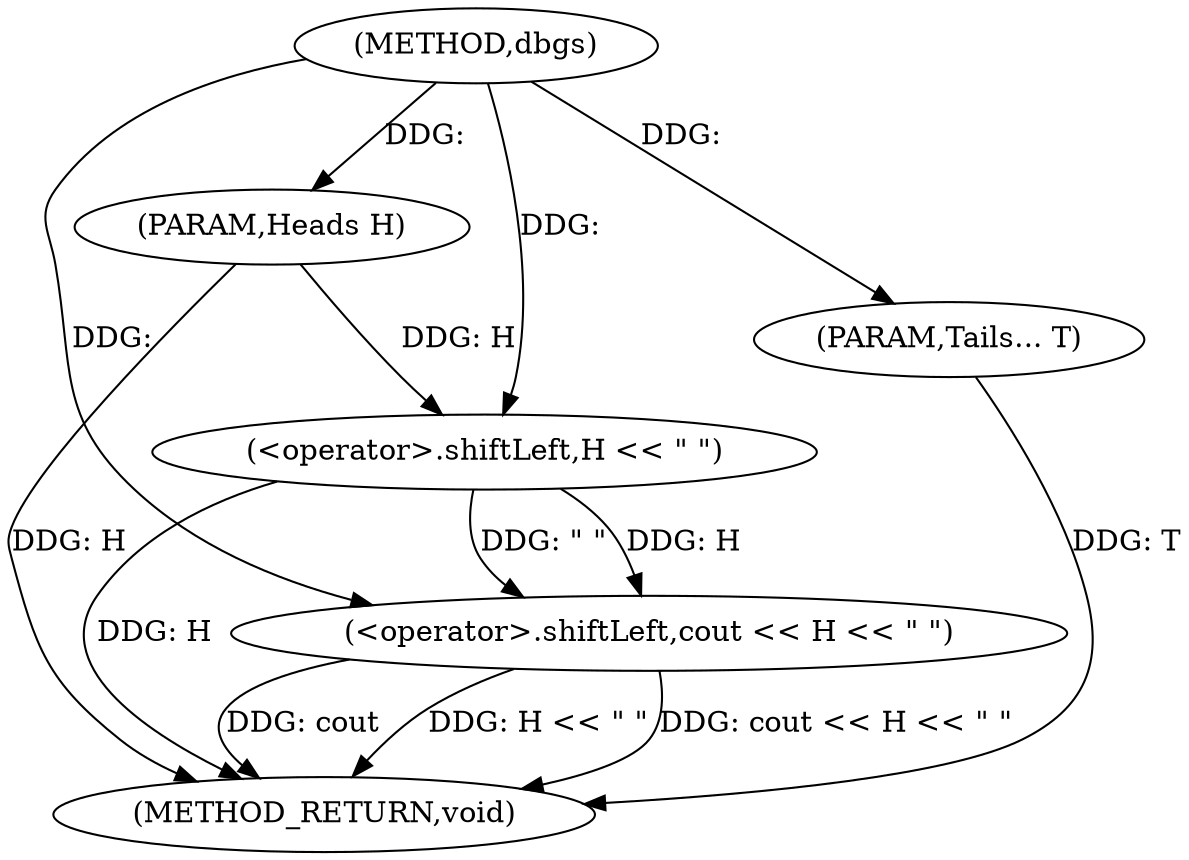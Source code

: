 digraph "dbgs" {  
"1000373" [label = "(METHOD,dbgs)" ]
"1000382" [label = "(METHOD_RETURN,void)" ]
"1000374" [label = "(PARAM,Heads H)" ]
"1000375" [label = "(PARAM,Tails... T)" ]
"1000377" [label = "(<operator>.shiftLeft,cout << H << \" \")" ]
"1000379" [label = "(<operator>.shiftLeft,H << \" \")" ]
  "1000374" -> "1000382"  [ label = "DDG: H"] 
  "1000375" -> "1000382"  [ label = "DDG: T"] 
  "1000379" -> "1000382"  [ label = "DDG: H"] 
  "1000377" -> "1000382"  [ label = "DDG: H << \" \""] 
  "1000377" -> "1000382"  [ label = "DDG: cout << H << \" \""] 
  "1000377" -> "1000382"  [ label = "DDG: cout"] 
  "1000373" -> "1000374"  [ label = "DDG: "] 
  "1000373" -> "1000375"  [ label = "DDG: "] 
  "1000373" -> "1000377"  [ label = "DDG: "] 
  "1000379" -> "1000377"  [ label = "DDG: \" \""] 
  "1000379" -> "1000377"  [ label = "DDG: H"] 
  "1000374" -> "1000379"  [ label = "DDG: H"] 
  "1000373" -> "1000379"  [ label = "DDG: "] 
}
